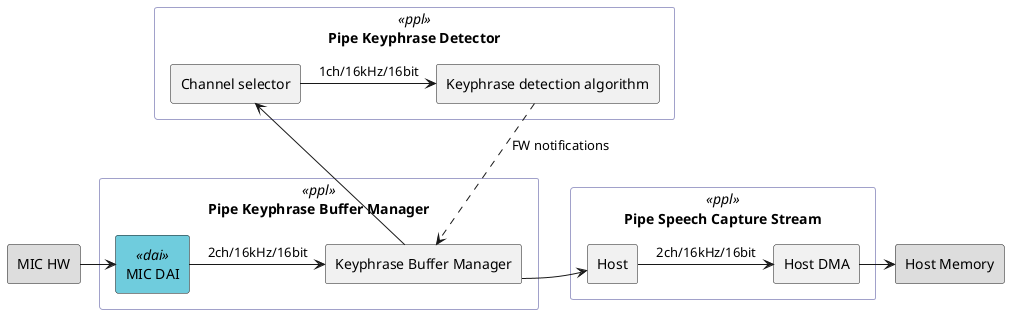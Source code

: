 @startuml

scale max 800 height

skinparam rectangle {
   backgroundColor<<dai>> #6fccdd
   backgroundColor<<dma>> #f6ed80
   backgroundColor<<stream>> #d6d6de
   borderColor<<stream>> #d6d6de
   borderColor<<ppl>> #a1a1ca

   backgroundColor<<event>> #f05772
   stereotypeFontColor<<event>> #ffffff
   fontColor<<event>> #ffffff

   backgroundColor<<cpu>> #f0f0f0
}

together {
rectangle "MIC HW" as dmic #DDDDDD

rectangle "Pipe Keyphrase Buffer Manager" as ppl_1 <<ppl>> {
 rectangle "MIC DAI" as dai_1 <<dai>>
 rectangle "Keyphrase Buffer Manager" as kpb
 dai_1 -> kpb : 2ch/16kHz/16bit
}
}

rectangle "Pipe Keyphrase Detector" as ppl_2 <<ppl>> {
 rectangle "Channel selector" as sel
 rectangle "Keyphrase detection algorithm" as wov
 sel -> wov : 1ch/16kHz/16bit
}


rectangle "Pipe Speech Capture Stream" as ppl_3 <<ppl>> {
 rectangle "Host" as host
 rectangle "Host DMA" as dma
 host -> dma : 2ch/16kHz/16bit
}
 rectangle "Host Memory" as hmem #DDDDDD

dmic -> dai_1
kpb -> host
kpb -> sel
dma -> hmem
wov ..> kpb : FW notifications

@enduml